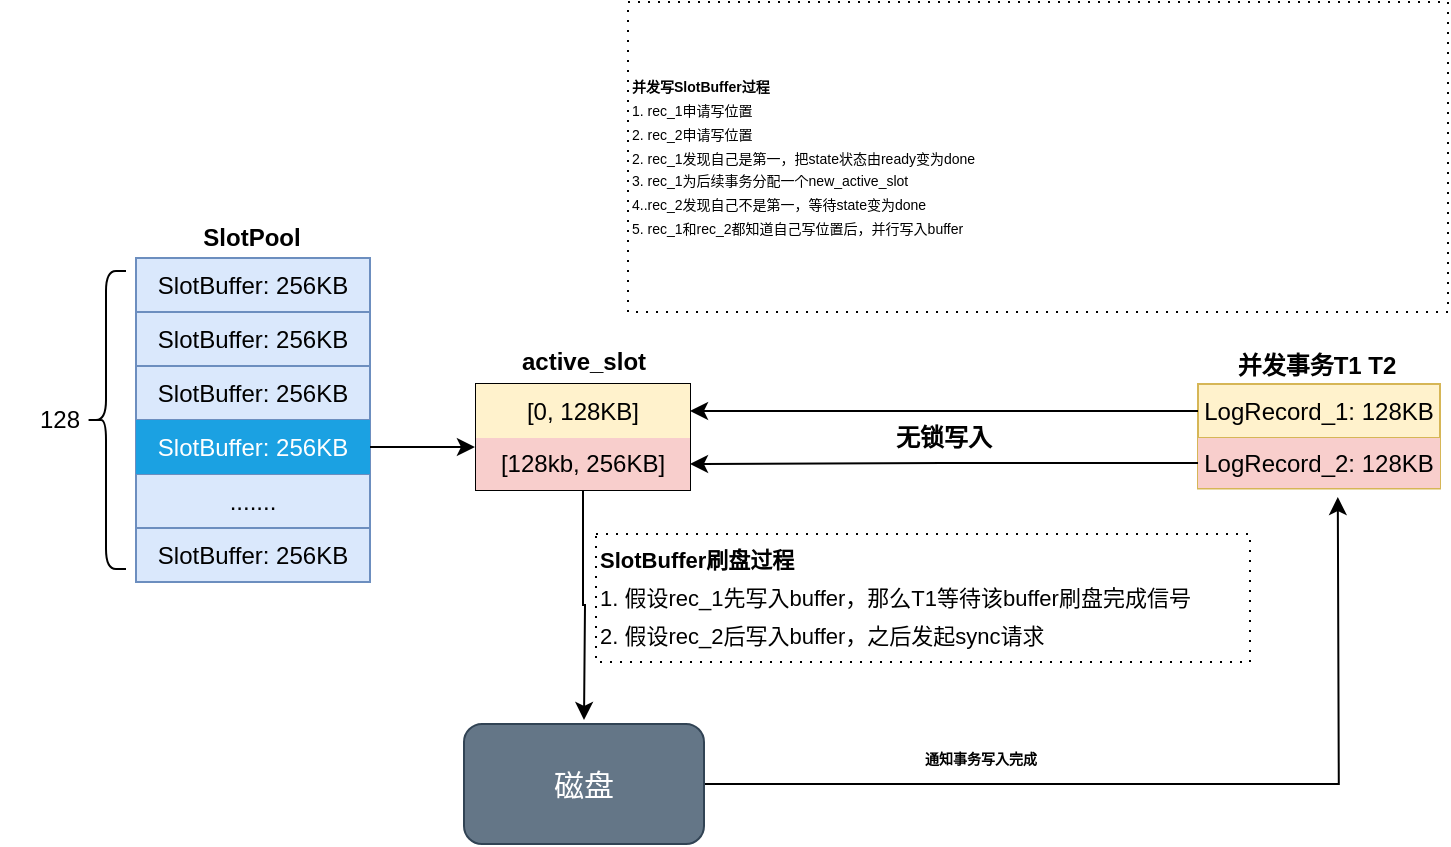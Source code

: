 <mxfile version="20.2.3" type="github">
  <diagram id="-tvNhFlNC7BwzJ4lHVjw" name="第 1 页">
    <mxGraphModel dx="946" dy="500" grid="0" gridSize="10" guides="1" tooltips="1" connect="1" arrows="1" fold="1" page="1" pageScale="1" pageWidth="827" pageHeight="1169" math="0" shadow="0">
      <root>
        <mxCell id="0" />
        <mxCell id="1" parent="0" />
        <mxCell id="Ur4AeyVfiQ6JuB7hjZdn-18" value="" style="shape=table;html=1;whiteSpace=wrap;startSize=0;container=1;collapsible=0;childLayout=tableLayout;fillColor=#dae8fc;strokeColor=#6c8ebf;" parent="1" vertex="1">
          <mxGeometry x="76" y="239" width="117" height="162.06" as="geometry" />
        </mxCell>
        <mxCell id="Ur4AeyVfiQ6JuB7hjZdn-19" value="" style="shape=tableRow;horizontal=0;startSize=0;swimlaneHead=0;swimlaneBody=0;top=0;left=0;bottom=0;right=0;collapsible=0;dropTarget=0;fillColor=none;points=[[0,0.5],[1,0.5]];portConstraint=eastwest;" parent="Ur4AeyVfiQ6JuB7hjZdn-18" vertex="1">
          <mxGeometry width="117" height="27" as="geometry" />
        </mxCell>
        <mxCell id="Ur4AeyVfiQ6JuB7hjZdn-20" value="SlotBuffer: 256KB" style="shape=partialRectangle;html=1;whiteSpace=wrap;connectable=0;fillColor=none;top=0;left=0;bottom=0;right=0;overflow=hidden;" parent="Ur4AeyVfiQ6JuB7hjZdn-19" vertex="1">
          <mxGeometry width="117" height="27" as="geometry">
            <mxRectangle width="117" height="27" as="alternateBounds" />
          </mxGeometry>
        </mxCell>
        <mxCell id="Ur4AeyVfiQ6JuB7hjZdn-33" style="shape=tableRow;horizontal=0;startSize=0;swimlaneHead=0;swimlaneBody=0;top=0;left=0;bottom=0;right=0;collapsible=0;dropTarget=0;fillColor=none;points=[[0,0.5],[1,0.5]];portConstraint=eastwest;" parent="Ur4AeyVfiQ6JuB7hjZdn-18" vertex="1">
          <mxGeometry y="27" width="117" height="27" as="geometry" />
        </mxCell>
        <mxCell id="Ur4AeyVfiQ6JuB7hjZdn-34" value="SlotBuffer: 256KB" style="shape=partialRectangle;html=1;whiteSpace=wrap;connectable=0;fillColor=none;top=0;left=0;bottom=0;right=0;overflow=hidden;" parent="Ur4AeyVfiQ6JuB7hjZdn-33" vertex="1">
          <mxGeometry width="117" height="27" as="geometry">
            <mxRectangle width="117" height="27" as="alternateBounds" />
          </mxGeometry>
        </mxCell>
        <mxCell id="Ur4AeyVfiQ6JuB7hjZdn-31" style="shape=tableRow;horizontal=0;startSize=0;swimlaneHead=0;swimlaneBody=0;top=0;left=0;bottom=0;right=0;collapsible=0;dropTarget=0;fillColor=none;points=[[0,0.5],[1,0.5]];portConstraint=eastwest;" parent="Ur4AeyVfiQ6JuB7hjZdn-18" vertex="1">
          <mxGeometry y="54" width="117" height="27" as="geometry" />
        </mxCell>
        <mxCell id="Ur4AeyVfiQ6JuB7hjZdn-32" value="SlotBuffer: 256KB" style="shape=partialRectangle;html=1;whiteSpace=wrap;connectable=0;fillColor=none;top=0;left=0;bottom=0;right=0;overflow=hidden;" parent="Ur4AeyVfiQ6JuB7hjZdn-31" vertex="1">
          <mxGeometry width="117" height="27" as="geometry">
            <mxRectangle width="117" height="27" as="alternateBounds" />
          </mxGeometry>
        </mxCell>
        <mxCell id="Ur4AeyVfiQ6JuB7hjZdn-42" style="shape=tableRow;horizontal=0;startSize=0;swimlaneHead=0;swimlaneBody=0;top=0;left=0;bottom=0;right=0;collapsible=0;dropTarget=0;fillColor=none;points=[[0,0.5],[1,0.5]];portConstraint=eastwest;" parent="Ur4AeyVfiQ6JuB7hjZdn-18" vertex="1">
          <mxGeometry y="81" width="117" height="27" as="geometry" />
        </mxCell>
        <mxCell id="Ur4AeyVfiQ6JuB7hjZdn-43" value="SlotBuffer: 256KB" style="shape=partialRectangle;html=1;whiteSpace=wrap;connectable=0;fillColor=#1ba1e2;top=0;left=0;bottom=0;right=0;overflow=hidden;strokeColor=#006EAF;fontColor=#ffffff;" parent="Ur4AeyVfiQ6JuB7hjZdn-42" vertex="1">
          <mxGeometry width="117" height="27" as="geometry">
            <mxRectangle width="117" height="27" as="alternateBounds" />
          </mxGeometry>
        </mxCell>
        <mxCell id="Ur4AeyVfiQ6JuB7hjZdn-44" style="shape=tableRow;horizontal=0;startSize=0;swimlaneHead=0;swimlaneBody=0;top=0;left=0;bottom=0;right=0;collapsible=0;dropTarget=0;fillColor=none;points=[[0,0.5],[1,0.5]];portConstraint=eastwest;" parent="Ur4AeyVfiQ6JuB7hjZdn-18" vertex="1">
          <mxGeometry y="108" width="117" height="27" as="geometry" />
        </mxCell>
        <mxCell id="Ur4AeyVfiQ6JuB7hjZdn-45" value="......." style="shape=partialRectangle;html=1;whiteSpace=wrap;connectable=0;fillColor=none;top=0;left=0;bottom=0;right=0;overflow=hidden;" parent="Ur4AeyVfiQ6JuB7hjZdn-44" vertex="1">
          <mxGeometry width="117" height="27" as="geometry">
            <mxRectangle width="117" height="27" as="alternateBounds" />
          </mxGeometry>
        </mxCell>
        <mxCell id="Ur4AeyVfiQ6JuB7hjZdn-46" style="shape=tableRow;horizontal=0;startSize=0;swimlaneHead=0;swimlaneBody=0;top=0;left=0;bottom=0;right=0;collapsible=0;dropTarget=0;fillColor=none;points=[[0,0.5],[1,0.5]];portConstraint=eastwest;" parent="Ur4AeyVfiQ6JuB7hjZdn-18" vertex="1">
          <mxGeometry y="135" width="117" height="27" as="geometry" />
        </mxCell>
        <mxCell id="Ur4AeyVfiQ6JuB7hjZdn-47" value="SlotBuffer: 256KB" style="shape=partialRectangle;html=1;whiteSpace=wrap;connectable=0;fillColor=none;top=0;left=0;bottom=0;right=0;overflow=hidden;" parent="Ur4AeyVfiQ6JuB7hjZdn-46" vertex="1">
          <mxGeometry width="117" height="27" as="geometry">
            <mxRectangle width="117" height="27" as="alternateBounds" />
          </mxGeometry>
        </mxCell>
        <mxCell id="Ur4AeyVfiQ6JuB7hjZdn-48" value="" style="shape=curlyBracket;whiteSpace=wrap;html=1;rounded=1;" parent="1" vertex="1">
          <mxGeometry x="51" y="245.53" width="20" height="149" as="geometry" />
        </mxCell>
        <mxCell id="Ur4AeyVfiQ6JuB7hjZdn-49" value="128" style="text;html=1;strokeColor=none;fillColor=none;align=center;verticalAlign=middle;whiteSpace=wrap;rounded=0;" parent="1" vertex="1">
          <mxGeometry x="8" y="305.03" width="60" height="30" as="geometry" />
        </mxCell>
        <mxCell id="Ur4AeyVfiQ6JuB7hjZdn-92" style="edgeStyle=orthogonalEdgeStyle;rounded=0;orthogonalLoop=1;jettySize=auto;html=1;fontSize=11;" parent="1" source="Ur4AeyVfiQ6JuB7hjZdn-53" edge="1">
          <mxGeometry relative="1" as="geometry">
            <mxPoint x="300" y="470" as="targetPoint" />
          </mxGeometry>
        </mxCell>
        <mxCell id="Ur4AeyVfiQ6JuB7hjZdn-53" value="" style="shape=table;html=1;whiteSpace=wrap;startSize=0;container=1;collapsible=0;childLayout=tableLayout;" parent="1" vertex="1">
          <mxGeometry x="246" y="302" width="107" height="53" as="geometry" />
        </mxCell>
        <mxCell id="Ur4AeyVfiQ6JuB7hjZdn-54" value="" style="shape=tableRow;horizontal=0;startSize=0;swimlaneHead=0;swimlaneBody=0;top=0;left=0;bottom=0;right=0;collapsible=0;dropTarget=0;fillColor=none;points=[[0,0.5],[1,0.5]];portConstraint=eastwest;" parent="Ur4AeyVfiQ6JuB7hjZdn-53" vertex="1">
          <mxGeometry width="107" height="27" as="geometry" />
        </mxCell>
        <mxCell id="Ur4AeyVfiQ6JuB7hjZdn-55" value="[0, 128KB]" style="shape=partialRectangle;html=1;whiteSpace=wrap;connectable=0;fillColor=#fff2cc;top=0;left=0;bottom=0;right=0;overflow=hidden;strokeColor=#d6b656;" parent="Ur4AeyVfiQ6JuB7hjZdn-54" vertex="1">
          <mxGeometry width="107" height="27" as="geometry">
            <mxRectangle width="107" height="27" as="alternateBounds" />
          </mxGeometry>
        </mxCell>
        <mxCell id="Ur4AeyVfiQ6JuB7hjZdn-73" style="shape=tableRow;horizontal=0;startSize=0;swimlaneHead=0;swimlaneBody=0;top=0;left=0;bottom=0;right=0;collapsible=0;dropTarget=0;fillColor=none;points=[[0,0.5],[1,0.5]];portConstraint=eastwest;" parent="Ur4AeyVfiQ6JuB7hjZdn-53" vertex="1">
          <mxGeometry y="27" width="107" height="26" as="geometry" />
        </mxCell>
        <mxCell id="Ur4AeyVfiQ6JuB7hjZdn-74" value="[128kb, 256KB]" style="shape=partialRectangle;html=1;whiteSpace=wrap;connectable=0;fillColor=#f8cecc;top=0;left=0;bottom=0;right=0;overflow=hidden;strokeColor=#b85450;" parent="Ur4AeyVfiQ6JuB7hjZdn-73" vertex="1">
          <mxGeometry width="107" height="26" as="geometry">
            <mxRectangle width="107" height="26" as="alternateBounds" />
          </mxGeometry>
        </mxCell>
        <mxCell id="Ur4AeyVfiQ6JuB7hjZdn-77" style="edgeStyle=orthogonalEdgeStyle;rounded=0;orthogonalLoop=1;jettySize=auto;html=1;" parent="1" source="Ur4AeyVfiQ6JuB7hjZdn-42" edge="1">
          <mxGeometry relative="1" as="geometry">
            <mxPoint x="245.459" y="333.5" as="targetPoint" />
          </mxGeometry>
        </mxCell>
        <mxCell id="Ur4AeyVfiQ6JuB7hjZdn-78" value="" style="shape=table;html=1;whiteSpace=wrap;startSize=0;container=1;collapsible=0;childLayout=tableLayout;fillColor=#fff2cc;strokeColor=#d6b656;" parent="1" vertex="1">
          <mxGeometry x="607" y="302" width="121" height="52.191" as="geometry" />
        </mxCell>
        <mxCell id="Ur4AeyVfiQ6JuB7hjZdn-79" value="" style="shape=tableRow;horizontal=0;startSize=0;swimlaneHead=0;swimlaneBody=0;top=0;left=0;bottom=0;right=0;collapsible=0;dropTarget=0;fillColor=none;points=[[0,0.5],[1,0.5]];portConstraint=eastwest;" parent="Ur4AeyVfiQ6JuB7hjZdn-78" vertex="1">
          <mxGeometry width="121" height="27" as="geometry" />
        </mxCell>
        <mxCell id="Ur4AeyVfiQ6JuB7hjZdn-80" value="LogRecord_1: 128KB" style="shape=partialRectangle;html=1;whiteSpace=wrap;connectable=0;fillColor=none;top=0;left=0;bottom=0;right=0;overflow=hidden;" parent="Ur4AeyVfiQ6JuB7hjZdn-79" vertex="1">
          <mxGeometry width="121" height="27" as="geometry">
            <mxRectangle width="121" height="27" as="alternateBounds" />
          </mxGeometry>
        </mxCell>
        <mxCell id="Ur4AeyVfiQ6JuB7hjZdn-81" style="shape=tableRow;horizontal=0;startSize=0;swimlaneHead=0;swimlaneBody=0;top=0;left=0;bottom=0;right=0;collapsible=0;dropTarget=0;fillColor=none;points=[[0,0.5],[1,0.5]];portConstraint=eastwest;" parent="Ur4AeyVfiQ6JuB7hjZdn-78" vertex="1">
          <mxGeometry y="27" width="121" height="25" as="geometry" />
        </mxCell>
        <mxCell id="Ur4AeyVfiQ6JuB7hjZdn-82" value="LogRecord_2: 128KB" style="shape=partialRectangle;html=1;whiteSpace=wrap;connectable=0;fillColor=#f8cecc;top=0;left=0;bottom=0;right=0;overflow=hidden;strokeColor=#b85450;" parent="Ur4AeyVfiQ6JuB7hjZdn-81" vertex="1">
          <mxGeometry width="121" height="25" as="geometry">
            <mxRectangle width="121" height="25" as="alternateBounds" />
          </mxGeometry>
        </mxCell>
        <mxCell id="Ur4AeyVfiQ6JuB7hjZdn-86" style="edgeStyle=orthogonalEdgeStyle;rounded=0;orthogonalLoop=1;jettySize=auto;html=1;entryX=1;entryY=0.5;entryDx=0;entryDy=0;" parent="1" source="Ur4AeyVfiQ6JuB7hjZdn-79" target="Ur4AeyVfiQ6JuB7hjZdn-54" edge="1">
          <mxGeometry relative="1" as="geometry">
            <mxPoint x="359.124" y="312" as="targetPoint" />
          </mxGeometry>
        </mxCell>
        <mxCell id="Ur4AeyVfiQ6JuB7hjZdn-87" value="active_slot" style="text;html=1;strokeColor=none;fillColor=none;align=center;verticalAlign=middle;whiteSpace=wrap;rounded=0;fontStyle=1" parent="1" vertex="1">
          <mxGeometry x="270" y="276" width="60" height="30" as="geometry" />
        </mxCell>
        <mxCell id="Ur4AeyVfiQ6JuB7hjZdn-88" value="&lt;font style=&quot;font-size: 7px; line-height: 1.7;&quot;&gt;&lt;b style=&quot;font-size: 7px;&quot;&gt;并发写SlotBuffer过程&lt;/b&gt;&lt;br style=&quot;font-size: 7px;&quot;&gt;1. rec_1申请写位置&lt;br&gt;2. rec_2申请写位置&lt;br style=&quot;font-size: 7px;&quot;&gt;2. rec_1发现自己是第一，把state状态由ready变为done&lt;br style=&quot;font-size: 7px;&quot;&gt;3. rec_1为后续事务分配一个new_active_slot&lt;br style=&quot;font-size: 7px;&quot;&gt;4..rec_2发现自己不是第一，等待state变为done&lt;br style=&quot;font-size: 7px;&quot;&gt;5. rec_1和rec_2都知道自己写位置后，并行写入buffer&lt;br style=&quot;font-size: 7px;&quot;&gt;&lt;/font&gt;" style="text;html=1;align=left;verticalAlign=middle;whiteSpace=wrap;rounded=0;fontSize=7;dashed=1;dashPattern=1 4;labelBackgroundColor=none;strokeColor=default;labelBorderColor=none;spacing=2;" parent="1" vertex="1">
          <mxGeometry x="322" y="111" width="410" height="155" as="geometry" />
        </mxCell>
        <mxCell id="Ur4AeyVfiQ6JuB7hjZdn-90" style="edgeStyle=orthogonalEdgeStyle;rounded=0;orthogonalLoop=1;jettySize=auto;html=1;entryX=1;entryY=0.5;entryDx=0;entryDy=0;fontSize=11;" parent="1" source="Ur4AeyVfiQ6JuB7hjZdn-81" target="Ur4AeyVfiQ6JuB7hjZdn-73" edge="1">
          <mxGeometry relative="1" as="geometry" />
        </mxCell>
        <mxCell id="Ur4AeyVfiQ6JuB7hjZdn-91" value="并发事务T1 T2" style="text;html=1;strokeColor=none;fillColor=none;align=center;verticalAlign=middle;whiteSpace=wrap;rounded=0;fontStyle=1" parent="1" vertex="1">
          <mxGeometry x="623" y="278" width="86.5" height="30" as="geometry" />
        </mxCell>
        <mxCell id="Ur4AeyVfiQ6JuB7hjZdn-97" style="edgeStyle=orthogonalEdgeStyle;rounded=0;orthogonalLoop=1;jettySize=auto;html=1;fontSize=7;" parent="1" source="Ur4AeyVfiQ6JuB7hjZdn-93" edge="1">
          <mxGeometry relative="1" as="geometry">
            <mxPoint x="676.898" y="358.533" as="targetPoint" />
          </mxGeometry>
        </mxCell>
        <mxCell id="Ur4AeyVfiQ6JuB7hjZdn-93" value="&lt;font style=&quot;font-size: 15px;&quot;&gt;磁盘&lt;/font&gt;" style="rounded=1;whiteSpace=wrap;html=1;labelBackgroundColor=none;labelBorderColor=none;fontSize=11;strokeColor=#314354;fillColor=#647687;fontColor=#ffffff;" parent="1" vertex="1">
          <mxGeometry x="240" y="472" width="120" height="60" as="geometry" />
        </mxCell>
        <mxCell id="Ur4AeyVfiQ6JuB7hjZdn-94" value="&lt;font style=&quot;font-size: 11px; line-height: 1.7;&quot;&gt;&lt;b&gt;SlotBuffer刷盘过程&lt;/b&gt;&lt;br&gt;1. 假设rec_1先写入buffer，那么T1等待该buffer刷盘完成信号&lt;br&gt;2. 假设rec_2后写入buffer，之后发起sync请求&lt;br&gt;&lt;/font&gt;" style="text;html=1;align=left;verticalAlign=middle;whiteSpace=wrap;rounded=0;fontSize=7;dashed=1;dashPattern=1 4;labelBackgroundColor=none;strokeColor=default;labelBorderColor=none;" parent="1" vertex="1">
          <mxGeometry x="306" y="377" width="327" height="64" as="geometry" />
        </mxCell>
        <mxCell id="Ur4AeyVfiQ6JuB7hjZdn-96" value="SlotPool" style="text;html=1;strokeColor=none;fillColor=none;align=center;verticalAlign=middle;whiteSpace=wrap;rounded=0;fontStyle=1" parent="1" vertex="1">
          <mxGeometry x="103.5" y="214" width="60" height="30" as="geometry" />
        </mxCell>
        <mxCell id="Ur4AeyVfiQ6JuB7hjZdn-98" value="&lt;b&gt;通知事务写入完成&lt;/b&gt;" style="text;html=1;strokeColor=none;fillColor=none;align=center;verticalAlign=middle;whiteSpace=wrap;rounded=0;labelBackgroundColor=none;labelBorderColor=none;fontSize=7;" parent="1" vertex="1">
          <mxGeometry x="439" y="475" width="119" height="30" as="geometry" />
        </mxCell>
        <mxCell id="abbfAo1dPX10-Tg1Yg-V-1" value="无锁写入" style="text;html=1;strokeColor=none;fillColor=none;align=center;verticalAlign=middle;whiteSpace=wrap;rounded=0;fontStyle=1" parent="1" vertex="1">
          <mxGeometry x="450" y="313.5" width="60" height="30" as="geometry" />
        </mxCell>
      </root>
    </mxGraphModel>
  </diagram>
</mxfile>
